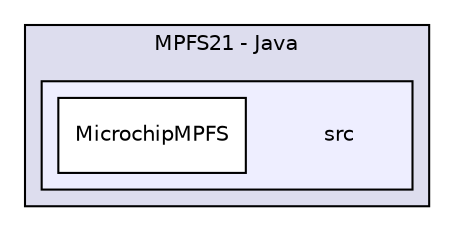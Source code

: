digraph "C:/Users/mainuser/Desktop/School/SeniorProject/EthKitTCP/Microchip/TCPIP Stack/Utilities/Source/MPFS21 - Java/src" {
  compound=true
  node [ fontsize="10", fontname="Helvetica"];
  edge [ labelfontsize="10", labelfontname="Helvetica"];
  subgraph clusterdir_6bfdc758df3258ffcdd7bba86e24a090 {
    graph [ bgcolor="#ddddee", pencolor="black", label="MPFS21 - Java" fontname="Helvetica", fontsize="10", URL="dir_6bfdc758df3258ffcdd7bba86e24a090.html"]
  subgraph clusterdir_3e6242481585e990d0ab7021fdb64bcc {
    graph [ bgcolor="#eeeeff", pencolor="black", label="" URL="dir_3e6242481585e990d0ab7021fdb64bcc.html"];
    dir_3e6242481585e990d0ab7021fdb64bcc [shape=plaintext label="src"];
    dir_34718a13f588282134f6d2c7a15eedfa [shape=box label="MicrochipMPFS" color="black" fillcolor="white" style="filled" URL="dir_34718a13f588282134f6d2c7a15eedfa.html"];
  }
  }
}
